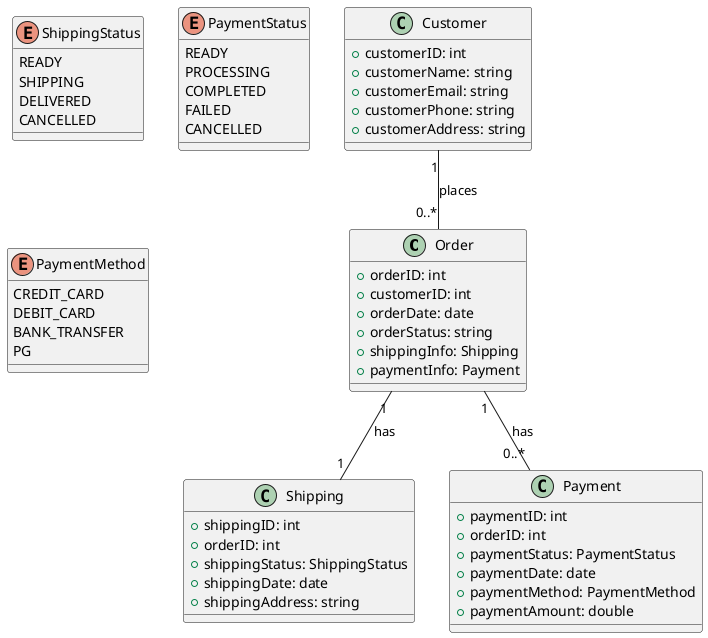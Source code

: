 @startuml class_diagram

class Order {
    + orderID: int
    + customerID: int
    + orderDate: date
    + orderStatus: string
    + shippingInfo: Shipping
    + paymentInfo: Payment
}

class Customer {
    + customerID: int
    + customerName: string
    + customerEmail: string
    + customerPhone: string
    + customerAddress: string
}

class Shipping {
    + shippingID: int
    + orderID: int
    + shippingStatus: ShippingStatus
    + shippingDate: date
    + shippingAddress: string
}

class Payment {
    + paymentID: int
    + orderID: int
    + paymentStatus: PaymentStatus
    + paymentDate: date
    + paymentMethod: PaymentMethod
    + paymentAmount: double
}

enum ShippingStatus {
    READY
    SHIPPING
    DELIVERED
    CANCELLED
}

enum PaymentStatus {
    READY
    PROCESSING
    COMPLETED
    FAILED
    CANCELLED
}

enum PaymentMethod {
    CREDIT_CARD
    DEBIT_CARD
    BANK_TRANSFER
    PG
}

Customer "1" -- "0..*" Order : places
Order "1" -- "0..*" Payment : has
Order "1" -- "1" Shipping : has

@enduml